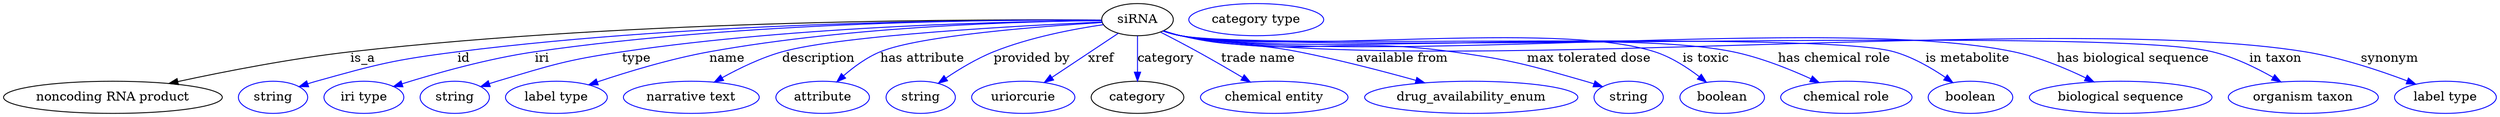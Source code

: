 digraph {
	graph [bb="0,0,2765.1,123"];
	node [label="\N"];
	siRNA	[height=0.5,
		label=siRNA,
		pos="1258.5,105",
		width=1.1013];
	"noncoding RNA product"	[height=0.5,
		pos="121.54,18",
		width=3.3761];
	siRNA -> "noncoding RNA product"	[label=is_a,
		lp="399.54,61.5",
		pos="e,183.82,33.479 1218.8,104.48 1095,105.54 705.41,105.5 385.54,69 320.12,61.535 246.58,47.101 193.77,35.653"];
	id	[color=blue,
		height=0.5,
		label=string,
		pos="299.54,18",
		width=1.0652];
	siRNA -> id	[color=blue,
		label=id,
		lp="511.54,61.5",
		pos="e,328.53,29.966 1218.7,104.4 1106.1,105.04 775.9,103.59 504.54,69 433.81,59.984 416.19,55.278 347.54,36 344.43,35.128 341.24,34.158 \
338.04,33.138",
		style=solid];
	iri	[color=blue,
		height=0.5,
		label="iri type",
		pos="400.54,18",
		width=1.2277];
	siRNA -> iri	[color=blue,
		label=iri,
		lp="598.54,61.5",
		pos="e,433.7,30.157 1218.8,104.48 1114.9,105.18 826.97,103.57 590.54,69 539.11,61.48 481.59,45.196 443.45,33.247",
		style=solid];
	type	[color=blue,
		height=0.5,
		label=string,
		pos="501.54,18",
		width=1.0652];
	siRNA -> type	[color=blue,
		label=type,
		lp="702.54,61.5",
		pos="e,530.45,30.034 1218.8,103.93 1125.3,103.26 884.82,98.546 686.54,69 624.17,59.706 608.95,54.087 548.54,36 545.77,35.172 542.93,34.272 \
540.08,33.332",
		style=solid];
	name	[color=blue,
		height=0.5,
		label="label type",
		pos="614.54,18",
		width=1.5707];
	siRNA -> name	[color=blue,
		label=name,
		lp="803.54,61.5",
		pos="e,650.26,32.003 1218.8,103.93 1136.7,103.16 942.97,98.111 783.54,69 740.8,61.197 693.49,46.669 659.81,35.276",
		style=solid];
	description	[color=blue,
		height=0.5,
		label="narrative text",
		pos="764.54,18",
		width=2.0943];
	siRNA -> description	[color=blue,
		label=description,
		lp="904.04,61.5",
		pos="e,789.9,35.208 1219.3,102.41 1133.1,98.602 929.66,87.872 863.54,69 840.89,62.535 817.28,50.831 798.8,40.372",
		style=solid];
	"has attribute"	[color=blue,
		height=0.5,
		label=attribute,
		pos="909.54,18",
		width=1.4443];
	siRNA -> "has attribute"	[color=blue,
		label="has attribute",
		lp="1019.5,61.5",
		pos="e,925.01,35.361 1219.3,101.83 1151.6,97.656 1016.2,87.272 972.54,69 957.82,62.841 943.69,52.219 932.55,42.344",
		style=solid];
	"provided by"	[color=blue,
		height=0.5,
		label=string,
		pos="1017.5,18",
		width=1.0652];
	siRNA -> "provided by"	[color=blue,
		label="provided by",
		lp="1141,61.5",
		pos="e,1037.2,33.752 1220.6,99.385 1187.5,94.501 1138.6,85.2 1098.5,69 1079.8,61.44 1060.6,49.724 1045.5,39.533",
		style=solid];
	xref	[color=blue,
		height=0.5,
		label=uriorcurie,
		pos="1131.5,18",
		width=1.5887];
	siRNA -> xref	[color=blue,
		label=xref,
		lp="1218,61.5",
		pos="e,1155,34.718 1237.3,89.773 1217.1,76.279 1186.6,55.826 1163.5,40.371",
		style=solid];
	category	[height=0.5,
		pos="1258.5,18",
		width=1.4263];
	siRNA -> category	[color=blue,
		label=category,
		lp="1290,61.5",
		pos="e,1258.5,36.175 1258.5,86.799 1258.5,75.163 1258.5,59.548 1258.5,46.237",
		style=solid];
	"trade name"	[color=blue,
		height=0.5,
		label="chemical entity",
		pos="1409.5,18",
		width=2.2748];
	siRNA -> "trade name"	[color=blue,
		label="trade name",
		lp="1392.5,61.5",
		pos="e,1383.3,35.143 1284.2,91.034 1296.7,84.574 1312,76.548 1325.5,69 1341.7,59.957 1359.4,49.52 1374.4,40.529",
		style=solid];
	"available from"	[color=blue,
		height=0.5,
		label=drug_availability_enum,
		pos="1627.5,18",
		width=3.2858];
	siRNA -> "available from"	[color=blue,
		label="available from",
		lp="1553,61.5",
		pos="e,1576.3,34.277 1287.7,92.608 1293.9,90.506 1300.4,88.504 1306.5,87 1363.6,73.118 1379.9,80.499 1437.5,69 1481.1,60.3 1529.6,47.497 \
1566.7,37.024",
		style=solid];
	"max tolerated dose"	[color=blue,
		height=0.5,
		label=string,
		pos="1802.5,18",
		width=1.0652];
	siRNA -> "max tolerated dose"	[color=blue,
		label="max tolerated dose",
		lp="1759.5,61.5",
		pos="e,1773.5,29.895 1287.1,92.411 1293.4,90.268 1300.1,88.299 1306.5,87 1438.3,60.292 1475.4,87.884 1608.5,69 1674.4,59.657 1690.6,54.47 \
1754.5,36 1757.6,35.104 1760.8,34.118 1764,33.086",
		style=solid];
	"is toxic"	[color=blue,
		height=0.5,
		label=boolean,
		pos="1905.5,18",
		width=1.2999];
	siRNA -> "is toxic"	[color=blue,
		label="is toxic",
		lp="1889.5,61.5",
		pos="e,1888.5,34.885 1286.8,92.374 1293.2,90.205 1300,88.235 1306.5,87 1421.5,65.222 1721.4,105.5 1832.5,69 1850.2,63.204 1867.4,51.73 \
1880.7,41.234",
		style=solid];
	"has chemical role"	[color=blue,
		height=0.5,
		label="chemical role",
		pos="2043.5,18",
		width=2.022];
	siRNA -> "has chemical role"	[color=blue,
		label="has chemical role",
		lp="2032,61.5",
		pos="e,2013.7,34.552 1286.8,92.35 1293.2,90.183 1300,88.219 1306.5,87 1440.5,61.949 1786.1,96.918 1919.5,69 1949.1,62.808 1980.7,49.979 \
2004.6,38.867",
		style=solid];
	"is metabolite"	[color=blue,
		height=0.5,
		label=boolean,
		pos="2181.5,18",
		width=1.2999];
	siRNA -> "is metabolite"	[color=blue,
		label="is metabolite",
		lp="2179.5,61.5",
		pos="e,2162.5,34.483 1286.8,92.318 1293.2,90.152 1300,88.197 1306.5,87 1393.1,71.107 2014,93.533 2098.5,69 2118.5,63.199 2138.6,51.327 \
2154,40.607",
		style=solid];
	"has biological sequence"	[color=blue,
		height=0.5,
		label="biological sequence",
		pos="2347.5,18",
		width=2.8164];
	siRNA -> "has biological sequence"	[color=blue,
		label="has biological sequence",
		lp="2362,61.5",
		pos="e,2318.3,35.253 1286.8,92.302 1293.2,90.137 1300,88.187 1306.5,87 1508.6,50.246 2029.8,112.15 2230.5,69 2257.9,63.112 2286.9,50.779 \
2309.2,39.836",
		style=solid];
	"in taxon"	[color=blue,
		height=0.5,
		label="organism taxon",
		pos="2550.5,18",
		width=2.3109];
	siRNA -> "in taxon"	[color=blue,
		label="in taxon",
		lp="2520.5,61.5",
		pos="e,2525.9,35.28 1286.8,92.284 1293.2,90.12 1300,88.174 1306.5,87 1431.7,64.484 2327,99.18 2450.5,69 2474,63.258 2498.4,51.259 2517.1,\
40.455",
		style=solid];
	synonym	[color=blue,
		height=0.5,
		label="label type",
		pos="2708.5,18",
		width=1.5707];
	siRNA -> synonym	[color=blue,
		label=synonym,
		lp="2646.5,61.5",
		pos="e,2675.7,32.764 1286.8,92.277 1293.2,90.114 1300,88.17 1306.5,87 1579.3,38.091 2280.1,114.04 2553.5,69 2592.7,62.552 2635.5,48.152 \
2666.2,36.453",
		style=solid];
	"named thing_category"	[color=blue,
		height=0.5,
		label="category type",
		pos="1390.5,105",
		width=2.0762];
}
